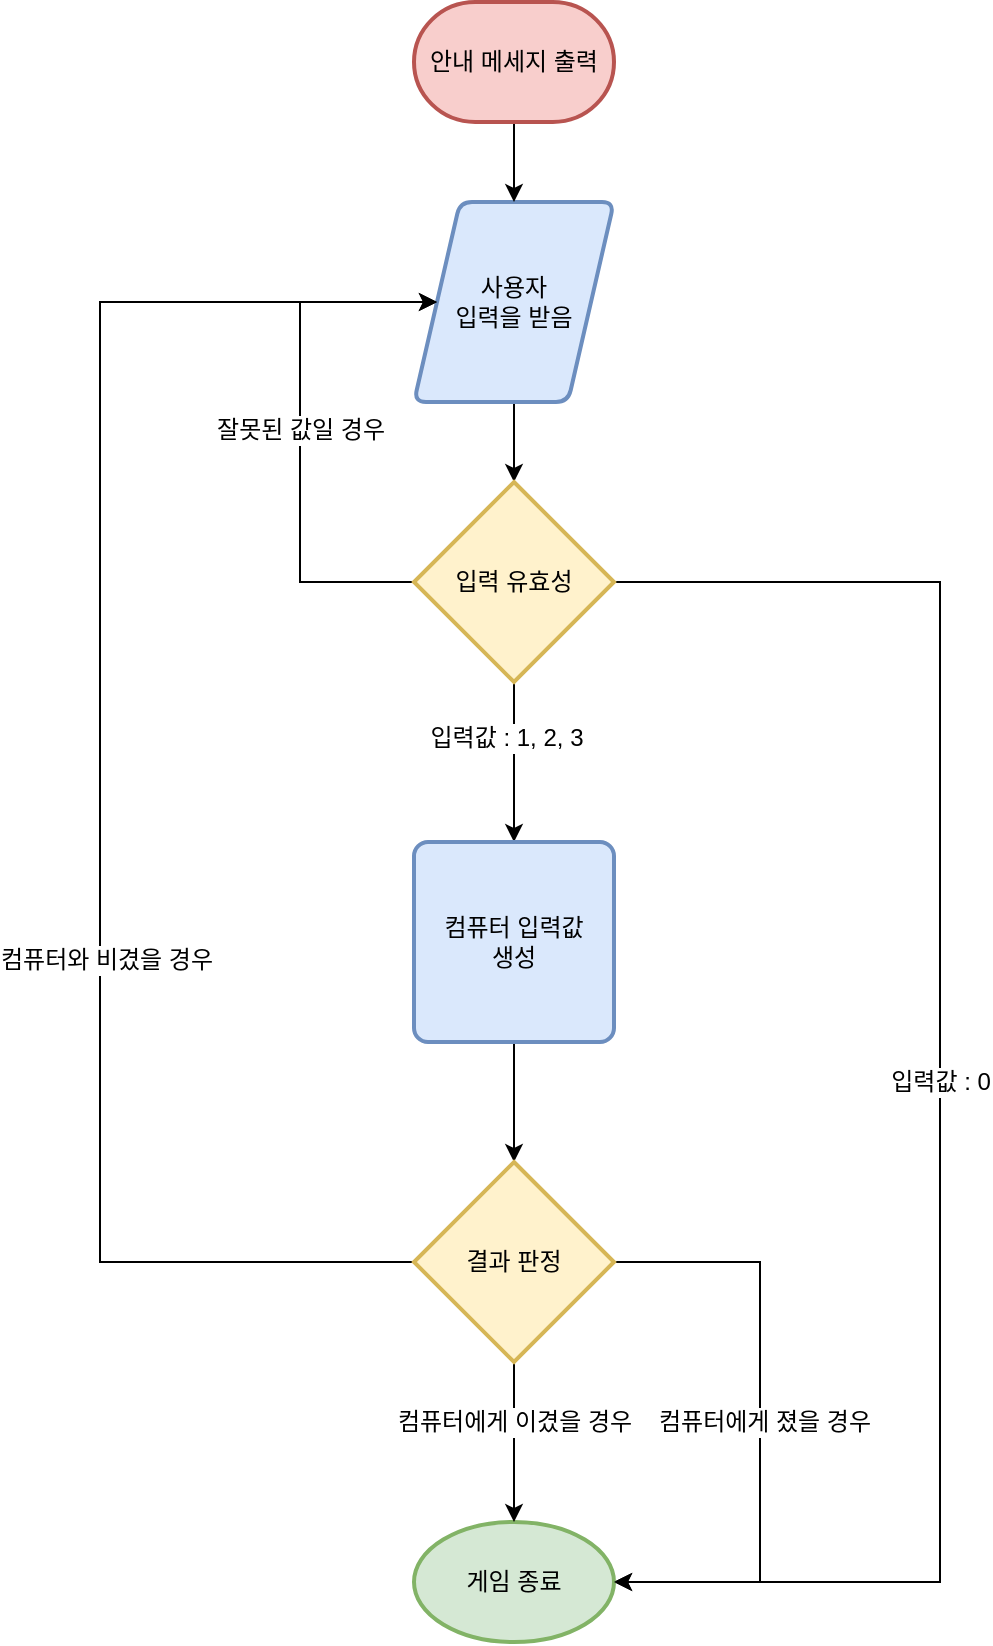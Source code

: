 <mxfile version="20.2.6" type="device"><diagram id="UiebbC4kURKpGIzAJ371" name="페이지-1"><mxGraphModel dx="2053" dy="1074" grid="1" gridSize="10" guides="1" tooltips="1" connect="1" arrows="1" fold="1" page="1" pageScale="1" pageWidth="827" pageHeight="1169" math="0" shadow="0"><root><mxCell id="0"/><mxCell id="1" parent="0"/><mxCell id="YJRGfBDI8qdWruLbvOdU-31" style="edgeStyle=orthogonalEdgeStyle;rounded=0;orthogonalLoop=1;jettySize=auto;html=1;entryX=0.5;entryY=0;entryDx=0;entryDy=0;entryPerimeter=0;fontSize=12;" edge="1" parent="1" source="YJRGfBDI8qdWruLbvOdU-5" target="YJRGfBDI8qdWruLbvOdU-10"><mxGeometry relative="1" as="geometry"/></mxCell><mxCell id="YJRGfBDI8qdWruLbvOdU-5" value="사용자 &lt;br&gt;입력을&amp;nbsp;받음" style="shape=parallelogram;html=1;strokeWidth=2;perimeter=parallelogramPerimeter;whiteSpace=wrap;rounded=1;arcSize=12;size=0.23;fontFamily=Helvetica;fontSize=12;align=center;strokeColor=#6c8ebf;fillColor=#dae8fc;" vertex="1" parent="1"><mxGeometry x="-463" y="230" width="100" height="100" as="geometry"/></mxCell><mxCell id="YJRGfBDI8qdWruLbvOdU-9" value="" style="edgeStyle=orthogonalEdgeStyle;rounded=0;orthogonalLoop=1;jettySize=auto;html=1;fontSize=12;" edge="1" parent="1" source="YJRGfBDI8qdWruLbvOdU-6" target="YJRGfBDI8qdWruLbvOdU-5"><mxGeometry relative="1" as="geometry"/></mxCell><mxCell id="YJRGfBDI8qdWruLbvOdU-6" value="안내 메세지 출력" style="strokeWidth=2;html=1;shape=mxgraph.flowchart.terminator;whiteSpace=wrap;fontSize=12;fillColor=#f8cecc;strokeColor=#b85450;" vertex="1" parent="1"><mxGeometry x="-463" y="130" width="100" height="60" as="geometry"/></mxCell><mxCell id="YJRGfBDI8qdWruLbvOdU-11" value="잘못된 값일 경우" style="edgeStyle=orthogonalEdgeStyle;rounded=0;orthogonalLoop=1;jettySize=auto;html=1;fontSize=12;" edge="1" parent="1" source="YJRGfBDI8qdWruLbvOdU-10" target="YJRGfBDI8qdWruLbvOdU-5"><mxGeometry relative="1" as="geometry"><mxPoint x="-560" y="280" as="targetPoint"/><Array as="points"><mxPoint x="-520" y="420"/><mxPoint x="-520" y="280"/></Array></mxGeometry></mxCell><mxCell id="YJRGfBDI8qdWruLbvOdU-13" value="입력값 : 0" style="edgeStyle=orthogonalEdgeStyle;rounded=0;orthogonalLoop=1;jettySize=auto;html=1;fontSize=12;" edge="1" parent="1" source="YJRGfBDI8qdWruLbvOdU-10" target="YJRGfBDI8qdWruLbvOdU-16"><mxGeometry relative="1" as="geometry"><mxPoint x="-340" y="920" as="targetPoint"/><Array as="points"><mxPoint x="-200" y="420"/><mxPoint x="-200" y="920"/></Array></mxGeometry></mxCell><mxCell id="YJRGfBDI8qdWruLbvOdU-18" style="edgeStyle=orthogonalEdgeStyle;rounded=0;orthogonalLoop=1;jettySize=auto;html=1;fontSize=12;entryX=0.5;entryY=0;entryDx=0;entryDy=0;" edge="1" parent="1" source="YJRGfBDI8qdWruLbvOdU-10" target="YJRGfBDI8qdWruLbvOdU-20"><mxGeometry relative="1" as="geometry"><mxPoint x="-413" y="560" as="targetPoint"/></mxGeometry></mxCell><mxCell id="YJRGfBDI8qdWruLbvOdU-19" value="입력값 : 1, 2, 3" style="edgeLabel;html=1;align=center;verticalAlign=middle;resizable=0;points=[];fontSize=12;" vertex="1" connectable="0" parent="YJRGfBDI8qdWruLbvOdU-18"><mxGeometry x="-0.311" y="-4" relative="1" as="geometry"><mxPoint as="offset"/></mxGeometry></mxCell><mxCell id="YJRGfBDI8qdWruLbvOdU-10" value="입력 유효성" style="strokeWidth=2;html=1;shape=mxgraph.flowchart.decision;whiteSpace=wrap;fontSize=12;fillColor=#fff2cc;strokeColor=#d6b656;" vertex="1" parent="1"><mxGeometry x="-463" y="370" width="100" height="100" as="geometry"/></mxCell><mxCell id="YJRGfBDI8qdWruLbvOdU-16" value="게임 종료" style="strokeWidth=2;html=1;shape=mxgraph.flowchart.start_1;whiteSpace=wrap;fontSize=12;fillColor=#d5e8d4;strokeColor=#82b366;" vertex="1" parent="1"><mxGeometry x="-463" y="890" width="100" height="60" as="geometry"/></mxCell><mxCell id="YJRGfBDI8qdWruLbvOdU-22" style="edgeStyle=orthogonalEdgeStyle;rounded=0;orthogonalLoop=1;jettySize=auto;html=1;entryX=0.5;entryY=0;entryDx=0;entryDy=0;entryPerimeter=0;fontSize=12;" edge="1" parent="1" source="YJRGfBDI8qdWruLbvOdU-20" target="YJRGfBDI8qdWruLbvOdU-21"><mxGeometry relative="1" as="geometry"/></mxCell><mxCell id="YJRGfBDI8qdWruLbvOdU-20" value="컴퓨터 입력값&lt;br&gt;생성" style="rounded=1;whiteSpace=wrap;html=1;absoluteArcSize=1;arcSize=14;strokeWidth=2;fontSize=12;fillColor=#dae8fc;strokeColor=#6c8ebf;" vertex="1" parent="1"><mxGeometry x="-463" y="550" width="100" height="100" as="geometry"/></mxCell><mxCell id="YJRGfBDI8qdWruLbvOdU-24" style="edgeStyle=orthogonalEdgeStyle;rounded=0;orthogonalLoop=1;jettySize=auto;html=1;fontSize=12;" edge="1" parent="1" source="YJRGfBDI8qdWruLbvOdU-21" target="YJRGfBDI8qdWruLbvOdU-5"><mxGeometry relative="1" as="geometry"><mxPoint x="-620" y="280" as="targetPoint"/><Array as="points"><mxPoint x="-620" y="760"/><mxPoint x="-620" y="280"/></Array></mxGeometry></mxCell><mxCell id="YJRGfBDI8qdWruLbvOdU-25" value="컴퓨터와 비겼을 경우" style="edgeLabel;html=1;align=center;verticalAlign=middle;resizable=0;points=[];fontSize=12;" vertex="1" connectable="0" parent="YJRGfBDI8qdWruLbvOdU-24"><mxGeometry x="-0.234" y="-3" relative="1" as="geometry"><mxPoint as="offset"/></mxGeometry></mxCell><mxCell id="YJRGfBDI8qdWruLbvOdU-26" style="edgeStyle=orthogonalEdgeStyle;rounded=0;orthogonalLoop=1;jettySize=auto;html=1;fontSize=12;" edge="1" parent="1" source="YJRGfBDI8qdWruLbvOdU-21" target="YJRGfBDI8qdWruLbvOdU-16"><mxGeometry relative="1" as="geometry"><mxPoint x="-200" y="760" as="targetPoint"/><Array as="points"><mxPoint x="-290" y="760"/><mxPoint x="-290" y="920"/></Array></mxGeometry></mxCell><mxCell id="YJRGfBDI8qdWruLbvOdU-28" value="컴퓨터에게 졌을 경우" style="edgeLabel;html=1;align=center;verticalAlign=middle;resizable=0;points=[];fontSize=12;" vertex="1" connectable="0" parent="YJRGfBDI8qdWruLbvOdU-26"><mxGeometry x="-0.052" y="2" relative="1" as="geometry"><mxPoint y="8" as="offset"/></mxGeometry></mxCell><mxCell id="YJRGfBDI8qdWruLbvOdU-27" style="edgeStyle=orthogonalEdgeStyle;rounded=0;orthogonalLoop=1;jettySize=auto;html=1;fontSize=12;" edge="1" parent="1" source="YJRGfBDI8qdWruLbvOdU-21" target="YJRGfBDI8qdWruLbvOdU-16"><mxGeometry relative="1" as="geometry"/></mxCell><mxCell id="YJRGfBDI8qdWruLbvOdU-29" value="컴퓨터에게 이겼을 경우" style="edgeLabel;html=1;align=center;verticalAlign=middle;resizable=0;points=[];fontSize=12;" vertex="1" connectable="0" parent="YJRGfBDI8qdWruLbvOdU-27"><mxGeometry x="-0.1" relative="1" as="geometry"><mxPoint y="-6" as="offset"/></mxGeometry></mxCell><mxCell id="YJRGfBDI8qdWruLbvOdU-21" value="결과 판정" style="strokeWidth=2;html=1;shape=mxgraph.flowchart.decision;whiteSpace=wrap;fontSize=12;fillColor=#fff2cc;strokeColor=#d6b656;" vertex="1" parent="1"><mxGeometry x="-463" y="710" width="100" height="100" as="geometry"/></mxCell></root></mxGraphModel></diagram></mxfile>